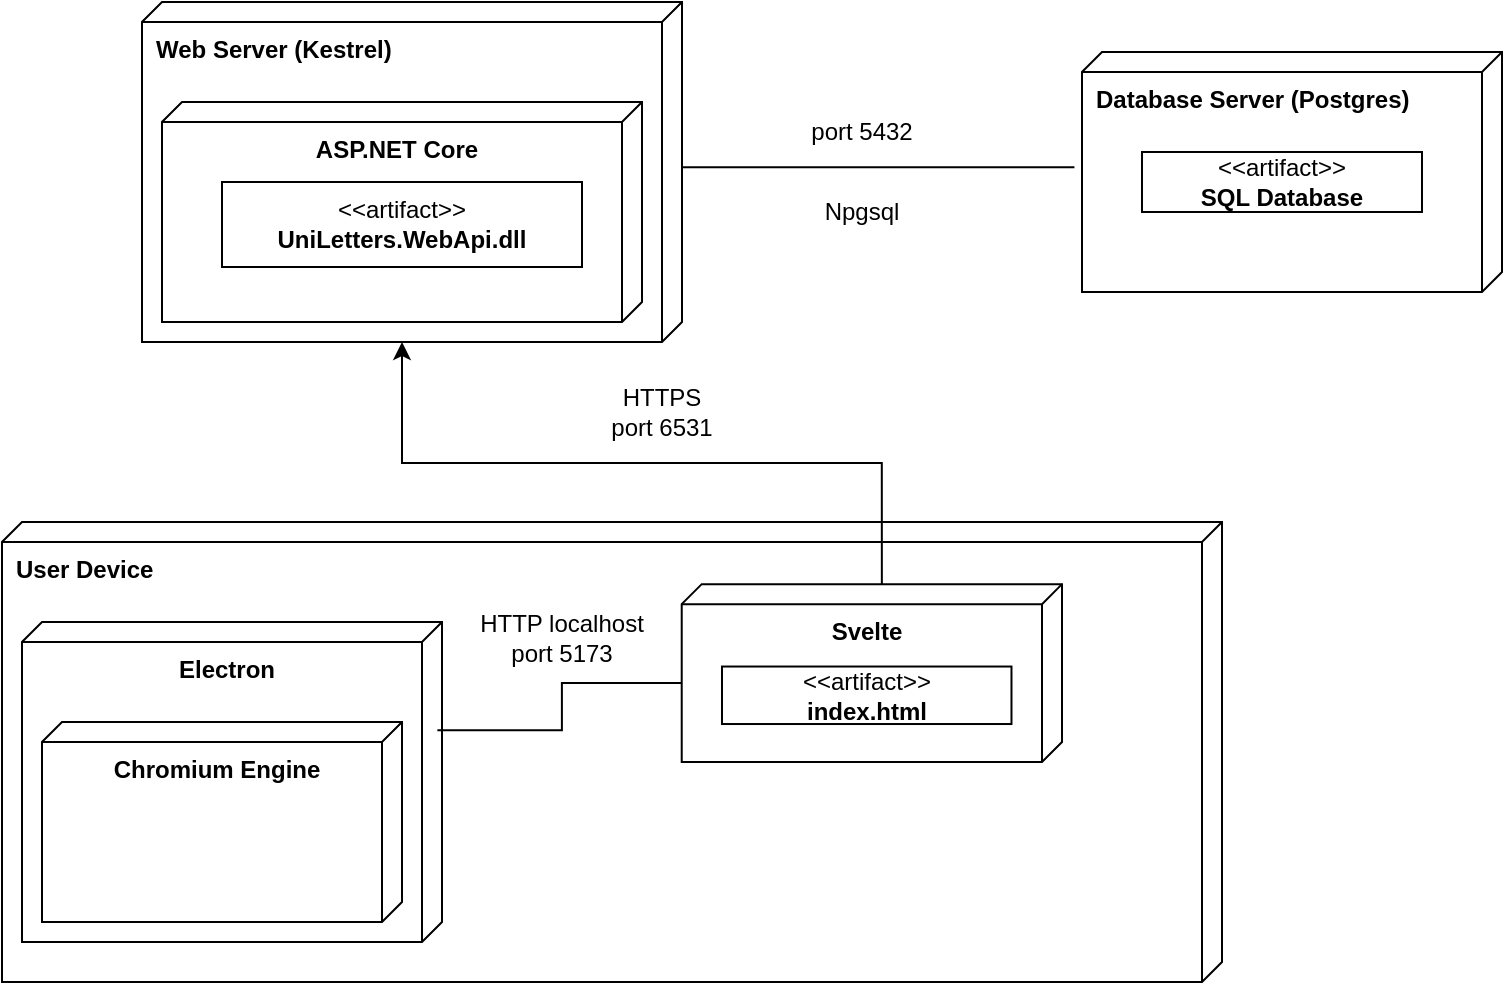 <mxfile version="27.0.9">
  <diagram name="Page-1" id="Up1rqz5nA2WRYQa4lC9y">
    <mxGraphModel dx="2434" dy="1981" grid="1" gridSize="10" guides="1" tooltips="1" connect="1" arrows="1" fold="1" page="1" pageScale="1" pageWidth="850" pageHeight="1100" math="0" shadow="0">
      <root>
        <mxCell id="0" />
        <mxCell id="1" parent="0" />
        <mxCell id="iVgK7mc7b2vKvMZ4kr3W-2" value="&lt;b&gt;Web Server (Kestrel)&lt;/b&gt;" style="verticalAlign=top;align=left;shape=cube;size=10;direction=south;fontStyle=0;html=1;boundedLbl=1;spacingLeft=5;whiteSpace=wrap;" vertex="1" parent="1">
          <mxGeometry x="-720" y="-1050" width="270" height="170" as="geometry" />
        </mxCell>
        <mxCell id="iVgK7mc7b2vKvMZ4kr3W-3" value="&lt;b&gt;ASP.NET Core&lt;/b&gt;" style="verticalAlign=top;align=center;shape=cube;size=10;direction=south;html=1;boundedLbl=1;spacingLeft=5;whiteSpace=wrap;" vertex="1" parent="iVgK7mc7b2vKvMZ4kr3W-2">
          <mxGeometry width="240" height="110" relative="1" as="geometry">
            <mxPoint x="10" y="50" as="offset" />
          </mxGeometry>
        </mxCell>
        <mxCell id="iVgK7mc7b2vKvMZ4kr3W-4" value="&amp;lt;&amp;lt;artifact&amp;gt;&amp;gt;&lt;br&gt;&lt;b&gt;UniLetters.WebApi.dll&lt;/b&gt;" style="html=1;align=center;verticalAlign=middle;dashed=0;whiteSpace=wrap;" vertex="1" parent="iVgK7mc7b2vKvMZ4kr3W-2">
          <mxGeometry x="40" y="90.001" width="180" height="42.5" as="geometry" />
        </mxCell>
        <mxCell id="iVgK7mc7b2vKvMZ4kr3W-5" value="&lt;b&gt;Database Server (Postgres)&lt;/b&gt;" style="verticalAlign=top;align=left;shape=cube;size=10;direction=south;fontStyle=0;html=1;boundedLbl=1;spacingLeft=5;whiteSpace=wrap;" vertex="1" parent="1">
          <mxGeometry x="-250" y="-1025" width="210" height="120" as="geometry" />
        </mxCell>
        <mxCell id="iVgK7mc7b2vKvMZ4kr3W-7" value="&amp;lt;&amp;lt;artifact&amp;gt;&amp;gt;&lt;br&gt;&lt;b&gt;SQL Database&lt;/b&gt;" style="html=1;align=center;verticalAlign=middle;dashed=0;whiteSpace=wrap;" vertex="1" parent="iVgK7mc7b2vKvMZ4kr3W-5">
          <mxGeometry x="29.996" y="49.996" width="140" height="30" as="geometry" />
        </mxCell>
        <mxCell id="iVgK7mc7b2vKvMZ4kr3W-8" style="edgeStyle=orthogonalEdgeStyle;rounded=0;orthogonalLoop=1;jettySize=auto;html=1;entryX=0.48;entryY=1.018;entryDx=0;entryDy=0;entryPerimeter=0;endArrow=none;startFill=0;" edge="1" parent="1" source="iVgK7mc7b2vKvMZ4kr3W-2" target="iVgK7mc7b2vKvMZ4kr3W-5">
          <mxGeometry relative="1" as="geometry">
            <Array as="points">
              <mxPoint x="-350" y="-967" />
            </Array>
          </mxGeometry>
        </mxCell>
        <mxCell id="iVgK7mc7b2vKvMZ4kr3W-9" value="port 5432" style="text;html=1;align=center;verticalAlign=middle;whiteSpace=wrap;rounded=0;" vertex="1" parent="1">
          <mxGeometry x="-390" y="-1000" width="60" height="30" as="geometry" />
        </mxCell>
        <mxCell id="iVgK7mc7b2vKvMZ4kr3W-10" value="Npgsql" style="text;html=1;align=center;verticalAlign=middle;whiteSpace=wrap;rounded=0;" vertex="1" parent="1">
          <mxGeometry x="-390" y="-960" width="60" height="30" as="geometry" />
        </mxCell>
        <mxCell id="iVgK7mc7b2vKvMZ4kr3W-11" value="&lt;b&gt;User Device&lt;/b&gt;" style="verticalAlign=top;align=left;shape=cube;size=10;direction=south;fontStyle=0;html=1;boundedLbl=1;spacingLeft=5;whiteSpace=wrap;" vertex="1" parent="1">
          <mxGeometry x="-790" y="-790" width="610" height="230" as="geometry" />
        </mxCell>
        <mxCell id="iVgK7mc7b2vKvMZ4kr3W-12" value="&lt;b&gt;Electron&lt;/b&gt;" style="verticalAlign=top;align=center;shape=cube;size=10;direction=south;html=1;boundedLbl=1;spacingLeft=5;whiteSpace=wrap;" vertex="1" parent="iVgK7mc7b2vKvMZ4kr3W-11">
          <mxGeometry width="210" height="160" relative="1" as="geometry">
            <mxPoint x="10" y="50" as="offset" />
          </mxGeometry>
        </mxCell>
        <mxCell id="iVgK7mc7b2vKvMZ4kr3W-14" value="&lt;b&gt;Svelte&lt;/b&gt;" style="verticalAlign=top;align=center;shape=cube;size=10;direction=south;html=1;boundedLbl=1;spacingLeft=5;whiteSpace=wrap;" vertex="1" parent="iVgK7mc7b2vKvMZ4kr3W-11">
          <mxGeometry x="339.86" y="31.08" width="190.14" height="88.92" as="geometry" />
        </mxCell>
        <mxCell id="iVgK7mc7b2vKvMZ4kr3W-17" value="&amp;lt;&amp;lt;artifact&amp;gt;&amp;gt;&lt;br&gt;&lt;b&gt;index.html&lt;/b&gt;" style="html=1;align=center;verticalAlign=middle;dashed=0;whiteSpace=wrap;" vertex="1" parent="iVgK7mc7b2vKvMZ4kr3W-11">
          <mxGeometry x="359.995" y="72.266" width="144.746" height="28.75" as="geometry" />
        </mxCell>
        <mxCell id="iVgK7mc7b2vKvMZ4kr3W-19" style="edgeStyle=orthogonalEdgeStyle;rounded=0;orthogonalLoop=1;jettySize=auto;html=1;exitX=0.338;exitY=0.011;exitDx=0;exitDy=0;exitPerimeter=0;entryX=0;entryY=0;entryDx=49.46;entryDy=190.14;entryPerimeter=0;endArrow=none;startFill=0;" edge="1" parent="iVgK7mc7b2vKvMZ4kr3W-11" source="iVgK7mc7b2vKvMZ4kr3W-12" target="iVgK7mc7b2vKvMZ4kr3W-14">
          <mxGeometry relative="1" as="geometry" />
        </mxCell>
        <mxCell id="iVgK7mc7b2vKvMZ4kr3W-20" value="HTTP localhost port 5173" style="text;html=1;align=center;verticalAlign=middle;whiteSpace=wrap;rounded=0;" vertex="1" parent="iVgK7mc7b2vKvMZ4kr3W-11">
          <mxGeometry x="230" y="43.52" width="100" height="28.75" as="geometry" />
        </mxCell>
        <mxCell id="iVgK7mc7b2vKvMZ4kr3W-21" value="&lt;b&gt;Chromium Engine&lt;/b&gt;" style="verticalAlign=top;align=center;shape=cube;size=10;direction=south;html=1;boundedLbl=1;spacingLeft=5;whiteSpace=wrap;" vertex="1" parent="iVgK7mc7b2vKvMZ4kr3W-11">
          <mxGeometry x="20" y="100" width="180" height="100" as="geometry" />
        </mxCell>
        <mxCell id="iVgK7mc7b2vKvMZ4kr3W-23" style="edgeStyle=orthogonalEdgeStyle;rounded=0;orthogonalLoop=1;jettySize=auto;html=1;exitX=0;exitY=0;exitDx=0;exitDy=90.07;exitPerimeter=0;entryX=0;entryY=0;entryDx=170;entryDy=140;entryPerimeter=0;" edge="1" parent="1" source="iVgK7mc7b2vKvMZ4kr3W-14" target="iVgK7mc7b2vKvMZ4kr3W-2">
          <mxGeometry relative="1" as="geometry" />
        </mxCell>
        <mxCell id="iVgK7mc7b2vKvMZ4kr3W-24" value="HTTPS port 6531" style="text;html=1;align=center;verticalAlign=middle;whiteSpace=wrap;rounded=0;" vertex="1" parent="1">
          <mxGeometry x="-490" y="-860" width="60" height="30" as="geometry" />
        </mxCell>
      </root>
    </mxGraphModel>
  </diagram>
</mxfile>
